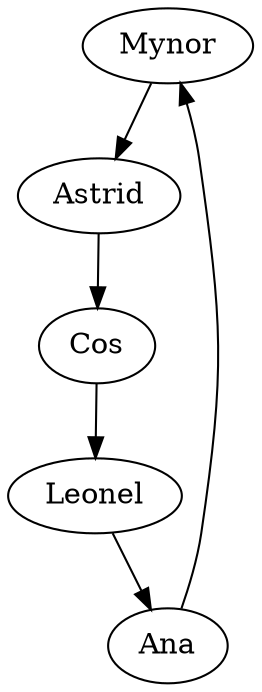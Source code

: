 digraph G 
 {Mynor;
Astrid;
Cos;
Leonel;
Ana;
Mynor->Astrid;
Astrid->Cos;
Cos->Leonel;
Leonel->Ana;
Ana->Mynor;
}